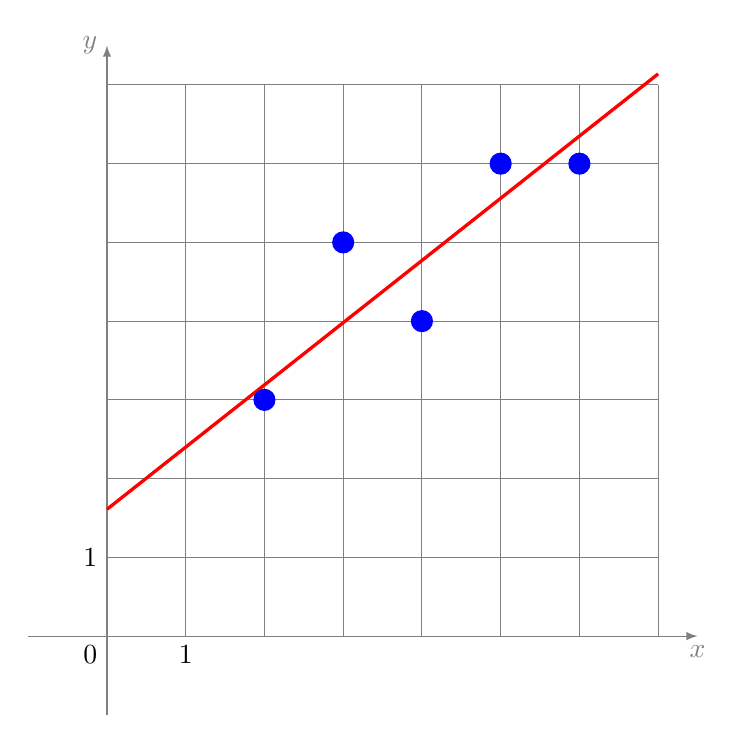 \begin{tikzpicture}[scale=1]

\draw[->,>=latex, gray] (-1,0)--(7.5,0) node[below] {$x$};
\draw[->,>=latex, gray] (0,-1)--(0,7.5) node[left] {$y$};
\draw[gray] (0,0) grid (7,7);

\node at (0,0) [below left] {0};
\node at (1,0) [below] {1};
\node at (0,1) [left] {1};



% Vraie solution y = ax +b
\def\a{0.79}
\def\b{1.61}

% Exemple
% \def\a{0.7}
% \def\b{1.7}

\draw[red, very thick] (0,\b)--(7,7*\a+\b);



\foreach \i/\j  in {2/3,3/5,4/4,5/6,6/6} {
  \fill[blue] (\i,\j) circle (4pt);
}



\end{tikzpicture}